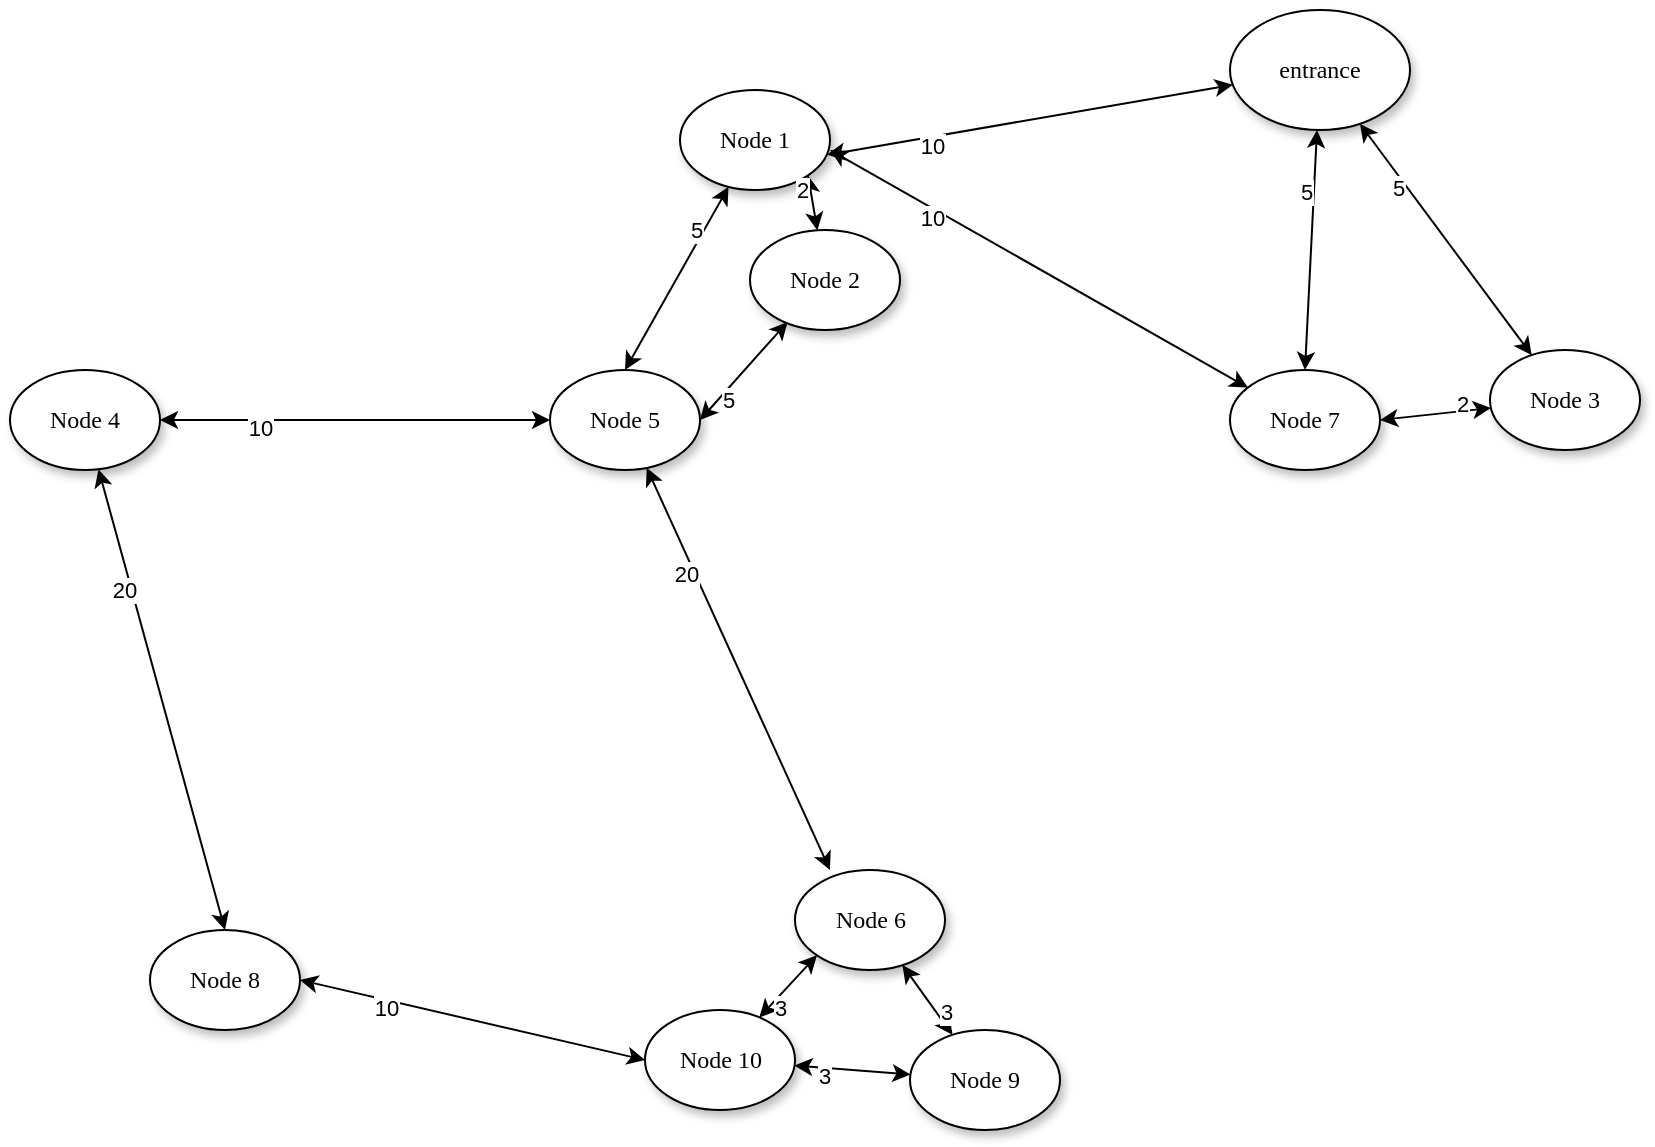 <mxfile version="22.0.0" type="device">
  <diagram name="Page-1" id="42789a77-a242-8287-6e28-9cd8cfd52e62">
    <mxGraphModel dx="1477" dy="606" grid="1" gridSize="10" guides="1" tooltips="1" connect="1" arrows="1" fold="1" page="1" pageScale="1" pageWidth="1100" pageHeight="850" background="none" math="0" shadow="0">
      <root>
        <mxCell id="0" />
        <mxCell id="1" parent="0" />
        <mxCell id="1ea317790d2ca983-1" value="entrance" style="ellipse;whiteSpace=wrap;html=1;rounded=0;shadow=1;comic=0;labelBackgroundColor=none;strokeWidth=1;fontFamily=Verdana;fontSize=12;align=center;" parent="1" vertex="1">
          <mxGeometry x="750" y="10" width="90" height="60" as="geometry" />
        </mxCell>
        <mxCell id="1ea317790d2ca983-2" value="&lt;span&gt;Node 2&lt;/span&gt;" style="ellipse;whiteSpace=wrap;html=1;rounded=0;shadow=1;comic=0;labelBackgroundColor=none;strokeWidth=1;fontFamily=Verdana;fontSize=12;align=center;" parent="1" vertex="1">
          <mxGeometry x="510" y="120" width="75" height="50" as="geometry" />
        </mxCell>
        <mxCell id="1ea317790d2ca983-3" value="&lt;span&gt;Node 3&lt;/span&gt;" style="ellipse;whiteSpace=wrap;html=1;rounded=0;shadow=1;comic=0;labelBackgroundColor=none;strokeWidth=1;fontFamily=Verdana;fontSize=12;align=center;" parent="1" vertex="1">
          <mxGeometry x="880" y="180" width="75" height="50" as="geometry" />
        </mxCell>
        <mxCell id="1ea317790d2ca983-4" value="&lt;span&gt;Node 7&lt;/span&gt;" style="ellipse;whiteSpace=wrap;html=1;rounded=0;shadow=1;comic=0;labelBackgroundColor=none;strokeWidth=1;fontFamily=Verdana;fontSize=12;align=center;" parent="1" vertex="1">
          <mxGeometry x="750" y="190" width="75" height="50" as="geometry" />
        </mxCell>
        <mxCell id="1ea317790d2ca983-5" value="&lt;span&gt;Node 9&lt;/span&gt;" style="ellipse;whiteSpace=wrap;html=1;rounded=0;shadow=1;comic=0;labelBackgroundColor=none;strokeWidth=1;fontFamily=Verdana;fontSize=12;align=center;" parent="1" vertex="1">
          <mxGeometry x="590" y="520" width="75" height="50" as="geometry" />
        </mxCell>
        <mxCell id="1ea317790d2ca983-6" value="&lt;span&gt;Node 6&lt;/span&gt;" style="ellipse;whiteSpace=wrap;html=1;rounded=0;shadow=1;comic=0;labelBackgroundColor=none;strokeWidth=1;fontFamily=Verdana;fontSize=12;align=center;" parent="1" vertex="1">
          <mxGeometry x="532.5" y="440" width="75" height="50" as="geometry" />
        </mxCell>
        <mxCell id="1ea317790d2ca983-7" value="&lt;span&gt;Node 5&lt;/span&gt;" style="ellipse;whiteSpace=wrap;html=1;rounded=0;shadow=1;comic=0;labelBackgroundColor=none;strokeWidth=1;fontFamily=Verdana;fontSize=12;align=center;" parent="1" vertex="1">
          <mxGeometry x="410" y="190" width="75" height="50" as="geometry" />
        </mxCell>
        <mxCell id="1ea317790d2ca983-8" value="Node 10" style="ellipse;whiteSpace=wrap;html=1;rounded=0;shadow=1;comic=0;labelBackgroundColor=none;strokeWidth=1;fontFamily=Verdana;fontSize=12;align=center;" parent="1" vertex="1">
          <mxGeometry x="457.5" y="510" width="75" height="50" as="geometry" />
        </mxCell>
        <mxCell id="1ea317790d2ca983-9" value="Node 1" style="ellipse;whiteSpace=wrap;html=1;rounded=0;shadow=1;comic=0;labelBackgroundColor=none;strokeWidth=1;fontFamily=Verdana;fontSize=12;align=center;" parent="1" vertex="1">
          <mxGeometry x="475" y="50" width="75" height="50" as="geometry" />
        </mxCell>
        <mxCell id="1ea317790d2ca983-10" value="&lt;span&gt;Node 4&lt;/span&gt;" style="ellipse;whiteSpace=wrap;html=1;rounded=0;shadow=1;comic=0;labelBackgroundColor=none;strokeWidth=1;fontFamily=Verdana;fontSize=12;align=center;" parent="1" vertex="1">
          <mxGeometry x="140" y="190" width="75" height="50" as="geometry" />
        </mxCell>
        <mxCell id="1ea317790d2ca983-11" value="&lt;span&gt;Node 8&lt;/span&gt;" style="ellipse;whiteSpace=wrap;html=1;rounded=0;shadow=1;comic=0;labelBackgroundColor=none;strokeWidth=1;fontFamily=Verdana;fontSize=12;align=center;" parent="1" vertex="1">
          <mxGeometry x="210" y="470" width="75" height="50" as="geometry" />
        </mxCell>
        <mxCell id="c1FL4_qAb5ASs3nZNQe7-5" value="" style="endArrow=classic;startArrow=classic;html=1;rounded=0;exitX=0.5;exitY=0;exitDx=0;exitDy=0;" edge="1" parent="1" source="1ea317790d2ca983-11" target="1ea317790d2ca983-10">
          <mxGeometry width="50" height="50" relative="1" as="geometry">
            <mxPoint x="140" y="310" as="sourcePoint" />
            <mxPoint x="190" y="260" as="targetPoint" />
          </mxGeometry>
        </mxCell>
        <mxCell id="c1FL4_qAb5ASs3nZNQe7-8" value="20" style="edgeLabel;html=1;align=center;verticalAlign=middle;resizable=0;points=[];" vertex="1" connectable="0" parent="c1FL4_qAb5ASs3nZNQe7-5">
          <mxGeometry x="0.492" y="4" relative="1" as="geometry">
            <mxPoint as="offset" />
          </mxGeometry>
        </mxCell>
        <mxCell id="c1FL4_qAb5ASs3nZNQe7-9" value="" style="endArrow=classic;startArrow=classic;html=1;rounded=0;exitX=0;exitY=0.5;exitDx=0;exitDy=0;entryX=1;entryY=0.5;entryDx=0;entryDy=0;" edge="1" parent="1" source="1ea317790d2ca983-8" target="1ea317790d2ca983-11">
          <mxGeometry width="50" height="50" relative="1" as="geometry">
            <mxPoint x="410" y="510" as="sourcePoint" />
            <mxPoint x="346" y="280" as="targetPoint" />
          </mxGeometry>
        </mxCell>
        <mxCell id="c1FL4_qAb5ASs3nZNQe7-10" value="10" style="edgeLabel;html=1;align=center;verticalAlign=middle;resizable=0;points=[];" vertex="1" connectable="0" parent="c1FL4_qAb5ASs3nZNQe7-9">
          <mxGeometry x="0.492" y="4" relative="1" as="geometry">
            <mxPoint as="offset" />
          </mxGeometry>
        </mxCell>
        <mxCell id="c1FL4_qAb5ASs3nZNQe7-11" value="" style="endArrow=classic;startArrow=classic;html=1;rounded=0;" edge="1" parent="1" source="1ea317790d2ca983-5" target="1ea317790d2ca983-8">
          <mxGeometry width="50" height="50" relative="1" as="geometry">
            <mxPoint x="468" y="545" as="sourcePoint" />
            <mxPoint x="295" y="505" as="targetPoint" />
          </mxGeometry>
        </mxCell>
        <mxCell id="c1FL4_qAb5ASs3nZNQe7-12" value="3" style="edgeLabel;html=1;align=center;verticalAlign=middle;resizable=0;points=[];" vertex="1" connectable="0" parent="c1FL4_qAb5ASs3nZNQe7-11">
          <mxGeometry x="0.492" y="4" relative="1" as="geometry">
            <mxPoint as="offset" />
          </mxGeometry>
        </mxCell>
        <mxCell id="c1FL4_qAb5ASs3nZNQe7-13" value="" style="endArrow=classic;startArrow=classic;html=1;rounded=0;exitX=0;exitY=1;exitDx=0;exitDy=0;" edge="1" parent="1" source="1ea317790d2ca983-6" target="1ea317790d2ca983-8">
          <mxGeometry width="50" height="50" relative="1" as="geometry">
            <mxPoint x="600" y="553" as="sourcePoint" />
            <mxPoint x="542" y="548" as="targetPoint" />
          </mxGeometry>
        </mxCell>
        <mxCell id="c1FL4_qAb5ASs3nZNQe7-14" value="3" style="edgeLabel;html=1;align=center;verticalAlign=middle;resizable=0;points=[];" vertex="1" connectable="0" parent="c1FL4_qAb5ASs3nZNQe7-13">
          <mxGeometry x="0.492" y="4" relative="1" as="geometry">
            <mxPoint as="offset" />
          </mxGeometry>
        </mxCell>
        <mxCell id="c1FL4_qAb5ASs3nZNQe7-15" value="" style="endArrow=classic;startArrow=classic;html=1;rounded=0;" edge="1" parent="1" source="1ea317790d2ca983-6" target="1ea317790d2ca983-5">
          <mxGeometry width="50" height="50" relative="1" as="geometry">
            <mxPoint x="553" y="493" as="sourcePoint" />
            <mxPoint x="525" y="524" as="targetPoint" />
          </mxGeometry>
        </mxCell>
        <mxCell id="c1FL4_qAb5ASs3nZNQe7-16" value="3" style="edgeLabel;html=1;align=center;verticalAlign=middle;resizable=0;points=[];" vertex="1" connectable="0" parent="c1FL4_qAb5ASs3nZNQe7-15">
          <mxGeometry x="0.492" y="4" relative="1" as="geometry">
            <mxPoint as="offset" />
          </mxGeometry>
        </mxCell>
        <mxCell id="c1FL4_qAb5ASs3nZNQe7-17" value="" style="endArrow=classic;startArrow=classic;html=1;rounded=0;exitX=0.233;exitY=0;exitDx=0;exitDy=0;exitPerimeter=0;" edge="1" parent="1" source="1ea317790d2ca983-6" target="1ea317790d2ca983-7">
          <mxGeometry width="50" height="50" relative="1" as="geometry">
            <mxPoint x="596" y="498" as="sourcePoint" />
            <mxPoint x="621" y="532" as="targetPoint" />
          </mxGeometry>
        </mxCell>
        <mxCell id="c1FL4_qAb5ASs3nZNQe7-18" value="20" style="edgeLabel;html=1;align=center;verticalAlign=middle;resizable=0;points=[];" vertex="1" connectable="0" parent="c1FL4_qAb5ASs3nZNQe7-17">
          <mxGeometry x="0.492" y="4" relative="1" as="geometry">
            <mxPoint as="offset" />
          </mxGeometry>
        </mxCell>
        <mxCell id="c1FL4_qAb5ASs3nZNQe7-19" value="" style="endArrow=classic;startArrow=classic;html=1;rounded=0;exitX=0.5;exitY=0;exitDx=0;exitDy=0;" edge="1" parent="1" source="1ea317790d2ca983-7" target="1ea317790d2ca983-9">
          <mxGeometry width="50" height="50" relative="1" as="geometry">
            <mxPoint x="560" y="450" as="sourcePoint" />
            <mxPoint x="468" y="249" as="targetPoint" />
          </mxGeometry>
        </mxCell>
        <mxCell id="c1FL4_qAb5ASs3nZNQe7-20" value="5" style="edgeLabel;html=1;align=center;verticalAlign=middle;resizable=0;points=[];" vertex="1" connectable="0" parent="c1FL4_qAb5ASs3nZNQe7-19">
          <mxGeometry x="0.492" y="4" relative="1" as="geometry">
            <mxPoint as="offset" />
          </mxGeometry>
        </mxCell>
        <mxCell id="c1FL4_qAb5ASs3nZNQe7-21" value="" style="endArrow=classic;startArrow=classic;html=1;rounded=0;entryX=1;entryY=1;entryDx=0;entryDy=0;" edge="1" parent="1" source="1ea317790d2ca983-2" target="1ea317790d2ca983-9">
          <mxGeometry width="50" height="50" relative="1" as="geometry">
            <mxPoint x="458" y="200" as="sourcePoint" />
            <mxPoint x="509" y="108" as="targetPoint" />
          </mxGeometry>
        </mxCell>
        <mxCell id="c1FL4_qAb5ASs3nZNQe7-22" value="2" style="edgeLabel;html=1;align=center;verticalAlign=middle;resizable=0;points=[];" vertex="1" connectable="0" parent="c1FL4_qAb5ASs3nZNQe7-21">
          <mxGeometry x="0.492" y="4" relative="1" as="geometry">
            <mxPoint as="offset" />
          </mxGeometry>
        </mxCell>
        <mxCell id="c1FL4_qAb5ASs3nZNQe7-23" value="" style="endArrow=classic;startArrow=classic;html=1;rounded=0;entryX=0.98;entryY=0.648;entryDx=0;entryDy=0;entryPerimeter=0;" edge="1" parent="1" source="1ea317790d2ca983-1" target="1ea317790d2ca983-9">
          <mxGeometry width="50" height="50" relative="1" as="geometry">
            <mxPoint x="554" y="130" as="sourcePoint" />
            <mxPoint x="549" y="103" as="targetPoint" />
          </mxGeometry>
        </mxCell>
        <mxCell id="c1FL4_qAb5ASs3nZNQe7-24" value="10" style="edgeLabel;html=1;align=center;verticalAlign=middle;resizable=0;points=[];" vertex="1" connectable="0" parent="c1FL4_qAb5ASs3nZNQe7-23">
          <mxGeometry x="0.492" y="4" relative="1" as="geometry">
            <mxPoint as="offset" />
          </mxGeometry>
        </mxCell>
        <mxCell id="c1FL4_qAb5ASs3nZNQe7-25" value="" style="endArrow=classic;startArrow=classic;html=1;rounded=0;" edge="1" parent="1" source="1ea317790d2ca983-4">
          <mxGeometry width="50" height="50" relative="1" as="geometry">
            <mxPoint x="761" y="57" as="sourcePoint" />
            <mxPoint x="550" y="80" as="targetPoint" />
          </mxGeometry>
        </mxCell>
        <mxCell id="c1FL4_qAb5ASs3nZNQe7-26" value="10" style="edgeLabel;html=1;align=center;verticalAlign=middle;resizable=0;points=[];" vertex="1" connectable="0" parent="c1FL4_qAb5ASs3nZNQe7-25">
          <mxGeometry x="0.492" y="4" relative="1" as="geometry">
            <mxPoint as="offset" />
          </mxGeometry>
        </mxCell>
        <mxCell id="c1FL4_qAb5ASs3nZNQe7-27" value="" style="endArrow=classic;startArrow=classic;html=1;rounded=0;exitX=0.5;exitY=0;exitDx=0;exitDy=0;" edge="1" parent="1" source="1ea317790d2ca983-4" target="1ea317790d2ca983-1">
          <mxGeometry width="50" height="50" relative="1" as="geometry">
            <mxPoint x="769" y="209" as="sourcePoint" />
            <mxPoint x="560" y="90" as="targetPoint" />
          </mxGeometry>
        </mxCell>
        <mxCell id="c1FL4_qAb5ASs3nZNQe7-28" value="5" style="edgeLabel;html=1;align=center;verticalAlign=middle;resizable=0;points=[];" vertex="1" connectable="0" parent="c1FL4_qAb5ASs3nZNQe7-27">
          <mxGeometry x="0.492" y="4" relative="1" as="geometry">
            <mxPoint as="offset" />
          </mxGeometry>
        </mxCell>
        <mxCell id="c1FL4_qAb5ASs3nZNQe7-29" value="" style="endArrow=classic;startArrow=classic;html=1;rounded=0;" edge="1" parent="1" source="1ea317790d2ca983-3" target="1ea317790d2ca983-1">
          <mxGeometry width="50" height="50" relative="1" as="geometry">
            <mxPoint x="798" y="200" as="sourcePoint" />
            <mxPoint x="804" y="80" as="targetPoint" />
          </mxGeometry>
        </mxCell>
        <mxCell id="c1FL4_qAb5ASs3nZNQe7-30" value="5" style="edgeLabel;html=1;align=center;verticalAlign=middle;resizable=0;points=[];" vertex="1" connectable="0" parent="c1FL4_qAb5ASs3nZNQe7-29">
          <mxGeometry x="0.492" y="4" relative="1" as="geometry">
            <mxPoint as="offset" />
          </mxGeometry>
        </mxCell>
        <mxCell id="c1FL4_qAb5ASs3nZNQe7-31" value="" style="endArrow=classic;startArrow=classic;html=1;rounded=0;exitX=1;exitY=0.5;exitDx=0;exitDy=0;" edge="1" parent="1" source="1ea317790d2ca983-4" target="1ea317790d2ca983-3">
          <mxGeometry width="50" height="50" relative="1" as="geometry">
            <mxPoint x="911" y="193" as="sourcePoint" />
            <mxPoint x="825" y="77" as="targetPoint" />
          </mxGeometry>
        </mxCell>
        <mxCell id="c1FL4_qAb5ASs3nZNQe7-32" value="2" style="edgeLabel;html=1;align=center;verticalAlign=middle;resizable=0;points=[];" vertex="1" connectable="0" parent="c1FL4_qAb5ASs3nZNQe7-31">
          <mxGeometry x="0.492" y="4" relative="1" as="geometry">
            <mxPoint as="offset" />
          </mxGeometry>
        </mxCell>
        <mxCell id="c1FL4_qAb5ASs3nZNQe7-33" value="" style="endArrow=classic;startArrow=classic;html=1;rounded=0;exitX=0.251;exitY=0.919;exitDx=0;exitDy=0;exitPerimeter=0;entryX=1;entryY=0.5;entryDx=0;entryDy=0;" edge="1" parent="1" source="1ea317790d2ca983-2" target="1ea317790d2ca983-7">
          <mxGeometry width="50" height="50" relative="1" as="geometry">
            <mxPoint x="835" y="225" as="sourcePoint" />
            <mxPoint x="890" y="219" as="targetPoint" />
          </mxGeometry>
        </mxCell>
        <mxCell id="c1FL4_qAb5ASs3nZNQe7-34" value="5" style="edgeLabel;html=1;align=center;verticalAlign=middle;resizable=0;points=[];" vertex="1" connectable="0" parent="c1FL4_qAb5ASs3nZNQe7-33">
          <mxGeometry x="0.492" y="4" relative="1" as="geometry">
            <mxPoint as="offset" />
          </mxGeometry>
        </mxCell>
        <mxCell id="c1FL4_qAb5ASs3nZNQe7-35" value="" style="endArrow=classic;startArrow=classic;html=1;rounded=0;" edge="1" parent="1" source="1ea317790d2ca983-7" target="1ea317790d2ca983-10">
          <mxGeometry width="50" height="50" relative="1" as="geometry">
            <mxPoint x="539" y="176" as="sourcePoint" />
            <mxPoint x="495" y="225" as="targetPoint" />
          </mxGeometry>
        </mxCell>
        <mxCell id="c1FL4_qAb5ASs3nZNQe7-36" value="10" style="edgeLabel;html=1;align=center;verticalAlign=middle;resizable=0;points=[];" vertex="1" connectable="0" parent="c1FL4_qAb5ASs3nZNQe7-35">
          <mxGeometry x="0.492" y="4" relative="1" as="geometry">
            <mxPoint as="offset" />
          </mxGeometry>
        </mxCell>
      </root>
    </mxGraphModel>
  </diagram>
</mxfile>
